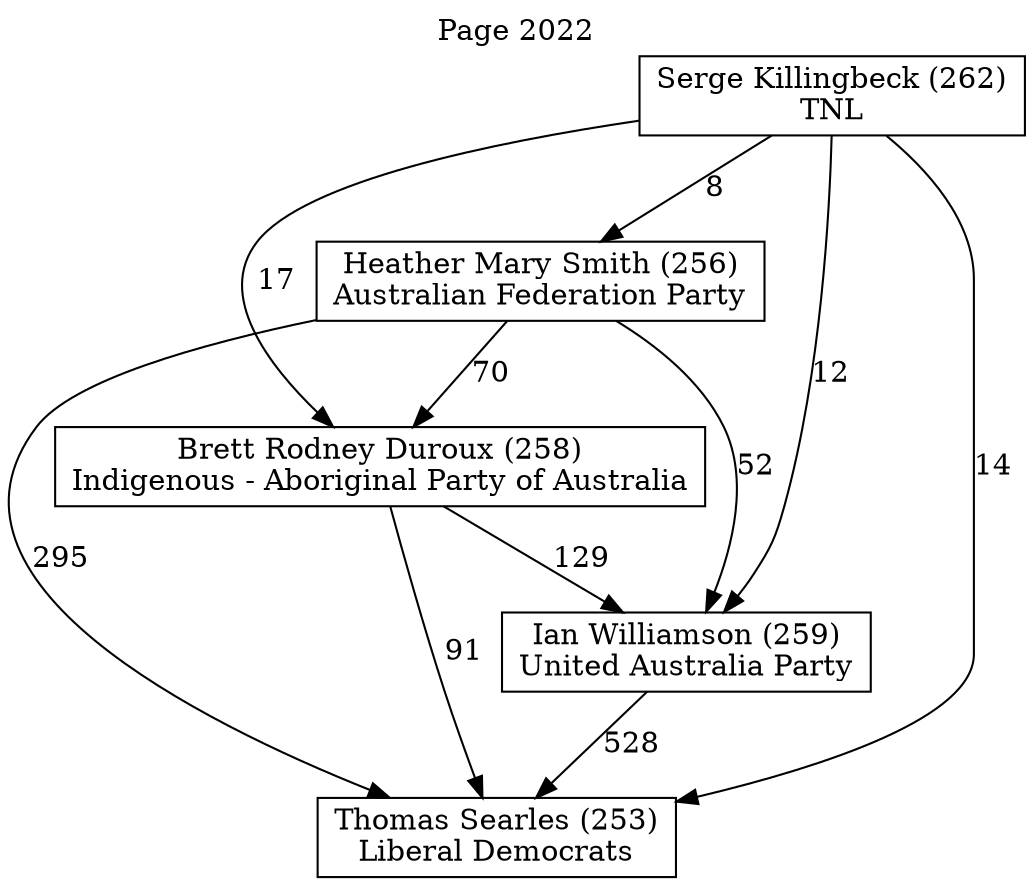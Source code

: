// House preference flow
digraph "Thomas Searles (253)_Page_2022" {
	graph [label="Page 2022" labelloc=t mclimit=10]
	node [shape=box]
	"Ian Williamson (259)" [label="Ian Williamson (259)
United Australia Party"]
	"Heather Mary Smith (256)" [label="Heather Mary Smith (256)
Australian Federation Party"]
	"Brett Rodney Duroux (258)" [label="Brett Rodney Duroux (258)
Indigenous - Aboriginal Party of Australia"]
	"Serge Killingbeck (262)" [label="Serge Killingbeck (262)
TNL"]
	"Thomas Searles (253)" [label="Thomas Searles (253)
Liberal Democrats"]
	"Brett Rodney Duroux (258)" -> "Ian Williamson (259)" [label=129]
	"Serge Killingbeck (262)" -> "Ian Williamson (259)" [label=12]
	"Ian Williamson (259)" -> "Thomas Searles (253)" [label=528]
	"Heather Mary Smith (256)" -> "Brett Rodney Duroux (258)" [label=70]
	"Heather Mary Smith (256)" -> "Ian Williamson (259)" [label=52]
	"Serge Killingbeck (262)" -> "Heather Mary Smith (256)" [label=8]
	"Serge Killingbeck (262)" -> "Thomas Searles (253)" [label=14]
	"Heather Mary Smith (256)" -> "Thomas Searles (253)" [label=295]
	"Brett Rodney Duroux (258)" -> "Thomas Searles (253)" [label=91]
	"Serge Killingbeck (262)" -> "Brett Rodney Duroux (258)" [label=17]
}
